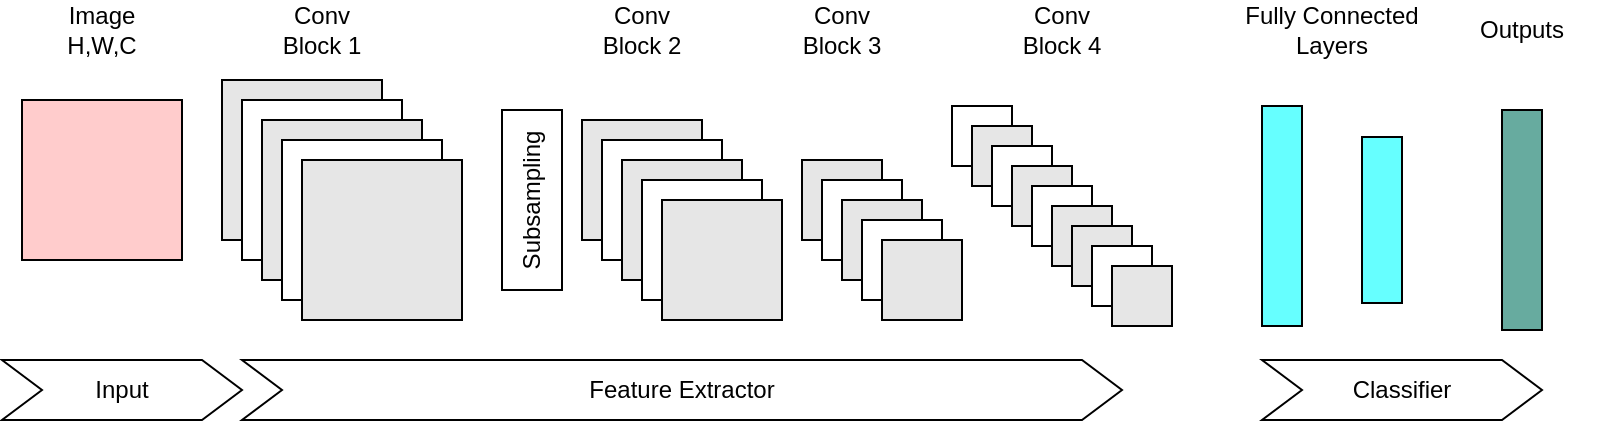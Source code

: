 <mxfile version="20.8.23" type="github"><diagram name="Page-1" id="XunJ1bpX0FyGyM8VExH0"><mxGraphModel dx="1434" dy="695" grid="1" gridSize="10" guides="1" tooltips="1" connect="1" arrows="1" fold="1" page="1" pageScale="1" pageWidth="500" pageHeight="500" math="0" shadow="0"><root><mxCell id="0"/><mxCell id="1" parent="0"/><mxCell id="2v4kwD195k9EGaLwa5Sy-1" value="" style="whiteSpace=wrap;html=1;aspect=fixed;fillColor=#FFCCCC;" vertex="1" parent="1"><mxGeometry x="10" y="160" width="80" height="80" as="geometry"/></mxCell><mxCell id="2v4kwD195k9EGaLwa5Sy-2" value="" style="whiteSpace=wrap;html=1;aspect=fixed;fillColor=#E6E6E6;" vertex="1" parent="1"><mxGeometry x="110" y="150" width="80" height="80" as="geometry"/></mxCell><mxCell id="2v4kwD195k9EGaLwa5Sy-3" value="" style="whiteSpace=wrap;html=1;aspect=fixed;" vertex="1" parent="1"><mxGeometry x="120" y="160" width="80" height="80" as="geometry"/></mxCell><mxCell id="2v4kwD195k9EGaLwa5Sy-4" value="" style="whiteSpace=wrap;html=1;aspect=fixed;" vertex="1" parent="1"><mxGeometry x="130" y="170" width="80" height="80" as="geometry"/></mxCell><mxCell id="2v4kwD195k9EGaLwa5Sy-5" value="" style="whiteSpace=wrap;html=1;aspect=fixed;" vertex="1" parent="1"><mxGeometry x="140" y="180" width="80" height="80" as="geometry"/></mxCell><mxCell id="2v4kwD195k9EGaLwa5Sy-6" value="" style="whiteSpace=wrap;html=1;aspect=fixed;fillColor=#E6E6E6;" vertex="1" parent="1"><mxGeometry x="130" y="170" width="80" height="80" as="geometry"/></mxCell><mxCell id="2v4kwD195k9EGaLwa5Sy-7" value="" style="whiteSpace=wrap;html=1;aspect=fixed;" vertex="1" parent="1"><mxGeometry x="140" y="180" width="80" height="80" as="geometry"/></mxCell><mxCell id="2v4kwD195k9EGaLwa5Sy-8" value="" style="whiteSpace=wrap;html=1;aspect=fixed;" vertex="1" parent="1"><mxGeometry x="140" y="180" width="80" height="80" as="geometry"/></mxCell><mxCell id="2v4kwD195k9EGaLwa5Sy-9" value="" style="whiteSpace=wrap;html=1;aspect=fixed;fillColor=#E6E6E6;" vertex="1" parent="1"><mxGeometry x="150" y="190" width="80" height="80" as="geometry"/></mxCell><mxCell id="2v4kwD195k9EGaLwa5Sy-10" value="" style="whiteSpace=wrap;html=1;aspect=fixed;fillColor=#E6E6E6;" vertex="1" parent="1"><mxGeometry x="290" y="170" width="60" height="60" as="geometry"/></mxCell><mxCell id="2v4kwD195k9EGaLwa5Sy-11" value="" style="whiteSpace=wrap;html=1;aspect=fixed;" vertex="1" parent="1"><mxGeometry x="300" y="180" width="60" height="60" as="geometry"/></mxCell><mxCell id="2v4kwD195k9EGaLwa5Sy-12" value="" style="whiteSpace=wrap;html=1;aspect=fixed;fillColor=#E6E6E6;" vertex="1" parent="1"><mxGeometry x="310" y="190" width="60" height="60" as="geometry"/></mxCell><mxCell id="2v4kwD195k9EGaLwa5Sy-13" value="" style="whiteSpace=wrap;html=1;aspect=fixed;" vertex="1" parent="1"><mxGeometry x="320" y="200" width="60" height="60" as="geometry"/></mxCell><mxCell id="2v4kwD195k9EGaLwa5Sy-14" value="" style="whiteSpace=wrap;html=1;aspect=fixed;fillColor=#E6E6E6;" vertex="1" parent="1"><mxGeometry x="330" y="210" width="60" height="60" as="geometry"/></mxCell><mxCell id="2v4kwD195k9EGaLwa5Sy-15" value="" style="whiteSpace=wrap;html=1;aspect=fixed;fillColor=#E6E6E6;" vertex="1" parent="1"><mxGeometry x="400" y="190" width="40" height="40" as="geometry"/></mxCell><mxCell id="2v4kwD195k9EGaLwa5Sy-16" value="" style="whiteSpace=wrap;html=1;aspect=fixed;" vertex="1" parent="1"><mxGeometry x="410" y="200" width="40" height="40" as="geometry"/></mxCell><mxCell id="2v4kwD195k9EGaLwa5Sy-17" value="" style="whiteSpace=wrap;html=1;aspect=fixed;fillColor=#E6E6E6;" vertex="1" parent="1"><mxGeometry x="420" y="210" width="40" height="40" as="geometry"/></mxCell><mxCell id="2v4kwD195k9EGaLwa5Sy-18" value="" style="whiteSpace=wrap;html=1;aspect=fixed;" vertex="1" parent="1"><mxGeometry x="430" y="220" width="40" height="40" as="geometry"/></mxCell><mxCell id="2v4kwD195k9EGaLwa5Sy-19" value="" style="whiteSpace=wrap;html=1;aspect=fixed;fillColor=#E6E6E6;" vertex="1" parent="1"><mxGeometry x="440" y="230" width="40" height="40" as="geometry"/></mxCell><mxCell id="2v4kwD195k9EGaLwa5Sy-20" value="" style="whiteSpace=wrap;html=1;aspect=fixed;" vertex="1" parent="1"><mxGeometry x="475" y="163" width="30" height="30" as="geometry"/></mxCell><mxCell id="2v4kwD195k9EGaLwa5Sy-21" value="" style="whiteSpace=wrap;html=1;aspect=fixed;fillColor=#E6E6E6;" vertex="1" parent="1"><mxGeometry x="485" y="173" width="30" height="30" as="geometry"/></mxCell><mxCell id="2v4kwD195k9EGaLwa5Sy-22" value="" style="whiteSpace=wrap;html=1;aspect=fixed;" vertex="1" parent="1"><mxGeometry x="495" y="183" width="30" height="30" as="geometry"/></mxCell><mxCell id="2v4kwD195k9EGaLwa5Sy-23" value="" style="whiteSpace=wrap;html=1;aspect=fixed;fillColor=#E6E6E6;" vertex="1" parent="1"><mxGeometry x="505" y="193" width="30" height="30" as="geometry"/></mxCell><mxCell id="2v4kwD195k9EGaLwa5Sy-24" value="" style="whiteSpace=wrap;html=1;aspect=fixed;" vertex="1" parent="1"><mxGeometry x="515" y="203" width="30" height="30" as="geometry"/></mxCell><mxCell id="2v4kwD195k9EGaLwa5Sy-25" value="" style="whiteSpace=wrap;html=1;aspect=fixed;fillColor=#E6E6E6;" vertex="1" parent="1"><mxGeometry x="525" y="213" width="30" height="30" as="geometry"/></mxCell><mxCell id="2v4kwD195k9EGaLwa5Sy-26" value="" style="whiteSpace=wrap;html=1;aspect=fixed;fillColor=#E6E6E6;" vertex="1" parent="1"><mxGeometry x="535" y="223" width="30" height="30" as="geometry"/></mxCell><mxCell id="2v4kwD195k9EGaLwa5Sy-27" value="" style="whiteSpace=wrap;html=1;aspect=fixed;" vertex="1" parent="1"><mxGeometry x="545" y="233" width="30" height="30" as="geometry"/></mxCell><mxCell id="2v4kwD195k9EGaLwa5Sy-28" value="" style="whiteSpace=wrap;html=1;aspect=fixed;fillColor=#E6E6E6;" vertex="1" parent="1"><mxGeometry x="555" y="243" width="30" height="30" as="geometry"/></mxCell><mxCell id="2v4kwD195k9EGaLwa5Sy-32" value="" style="rounded=0;whiteSpace=wrap;html=1;fillStyle=solid;fillColor=#66FFFF;" vertex="1" parent="1"><mxGeometry x="630" y="163" width="20" height="110" as="geometry"/></mxCell><mxCell id="2v4kwD195k9EGaLwa5Sy-33" value="" style="rounded=0;whiteSpace=wrap;html=1;fillColor=#66FFFF;" vertex="1" parent="1"><mxGeometry x="680" y="178.5" width="20" height="83" as="geometry"/></mxCell><mxCell id="2v4kwD195k9EGaLwa5Sy-34" value="" style="rounded=0;whiteSpace=wrap;html=1;fillColor=#67AB9F;" vertex="1" parent="1"><mxGeometry x="750" y="165" width="20" height="110" as="geometry"/></mxCell><mxCell id="2v4kwD195k9EGaLwa5Sy-37" value="Feature Extractor" style="shape=step;perimeter=stepPerimeter;whiteSpace=wrap;html=1;fixedSize=1;fillStyle=solid;fillColor=#FFFFFF;" vertex="1" parent="1"><mxGeometry x="120" y="290" width="440" height="30" as="geometry"/></mxCell><mxCell id="2v4kwD195k9EGaLwa5Sy-38" value="Input" style="shape=step;perimeter=stepPerimeter;whiteSpace=wrap;html=1;fixedSize=1;fillStyle=solid;fillColor=#FFFFFF;" vertex="1" parent="1"><mxGeometry y="290" width="120" height="30" as="geometry"/></mxCell><mxCell id="2v4kwD195k9EGaLwa5Sy-39" value="Classifier" style="shape=step;perimeter=stepPerimeter;whiteSpace=wrap;html=1;fixedSize=1;fillStyle=solid;fillColor=#FFFFFF;" vertex="1" parent="1"><mxGeometry x="630" y="290" width="140" height="30" as="geometry"/></mxCell><mxCell id="2v4kwD195k9EGaLwa5Sy-40" value="Image&lt;br&gt;H,W,C" style="text;html=1;strokeColor=none;fillColor=none;align=center;verticalAlign=middle;whiteSpace=wrap;rounded=0;" vertex="1" parent="1"><mxGeometry x="20" y="110" width="60" height="30" as="geometry"/></mxCell><mxCell id="2v4kwD195k9EGaLwa5Sy-41" value="Conv Block 1" style="text;html=1;strokeColor=none;fillColor=none;align=center;verticalAlign=middle;whiteSpace=wrap;rounded=0;" vertex="1" parent="1"><mxGeometry x="130" y="110" width="60" height="30" as="geometry"/></mxCell><mxCell id="2v4kwD195k9EGaLwa5Sy-42" value="Conv Block 2" style="text;html=1;strokeColor=none;fillColor=none;align=center;verticalAlign=middle;whiteSpace=wrap;rounded=0;" vertex="1" parent="1"><mxGeometry x="290" y="110" width="60" height="30" as="geometry"/></mxCell><mxCell id="2v4kwD195k9EGaLwa5Sy-43" value="Conv Block 3" style="text;html=1;strokeColor=none;fillColor=none;align=center;verticalAlign=middle;whiteSpace=wrap;rounded=0;" vertex="1" parent="1"><mxGeometry x="390" y="110" width="60" height="30" as="geometry"/></mxCell><mxCell id="2v4kwD195k9EGaLwa5Sy-44" value="Conv Block 4" style="text;html=1;strokeColor=none;fillColor=none;align=center;verticalAlign=middle;whiteSpace=wrap;rounded=0;" vertex="1" parent="1"><mxGeometry x="500" y="110" width="60" height="30" as="geometry"/></mxCell><mxCell id="2v4kwD195k9EGaLwa5Sy-45" value="Fully Connected Layers" style="text;html=1;strokeColor=none;fillColor=none;align=center;verticalAlign=middle;whiteSpace=wrap;rounded=0;" vertex="1" parent="1"><mxGeometry x="620" y="110" width="90" height="30" as="geometry"/></mxCell><mxCell id="2v4kwD195k9EGaLwa5Sy-46" value="Outputs" style="text;html=1;strokeColor=none;fillColor=none;align=center;verticalAlign=middle;whiteSpace=wrap;rounded=0;" vertex="1" parent="1"><mxGeometry x="715" y="110" width="90" height="30" as="geometry"/></mxCell><mxCell id="2v4kwD195k9EGaLwa5Sy-47" value="Subsampling" style="text;html=1;strokeColor=default;fillColor=none;align=center;verticalAlign=middle;whiteSpace=wrap;rounded=0;rotation=-90;" vertex="1" parent="1"><mxGeometry x="220" y="195" width="90" height="30" as="geometry"/></mxCell></root></mxGraphModel></diagram></mxfile>